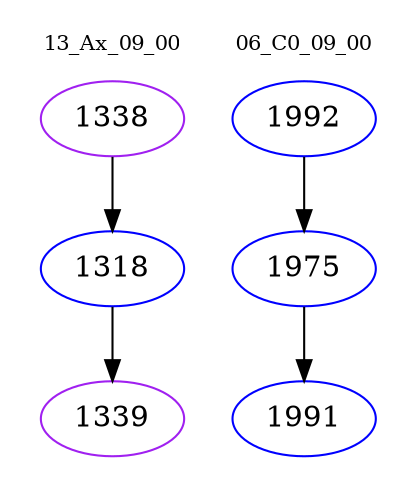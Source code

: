 digraph{
subgraph cluster_0 {
color = white
label = "13_Ax_09_00";
fontsize=10;
T0_1338 [label="1338", color="purple"]
T0_1338 -> T0_1318 [color="black"]
T0_1318 [label="1318", color="blue"]
T0_1318 -> T0_1339 [color="black"]
T0_1339 [label="1339", color="purple"]
}
subgraph cluster_1 {
color = white
label = "06_C0_09_00";
fontsize=10;
T1_1992 [label="1992", color="blue"]
T1_1992 -> T1_1975 [color="black"]
T1_1975 [label="1975", color="blue"]
T1_1975 -> T1_1991 [color="black"]
T1_1991 [label="1991", color="blue"]
}
}
